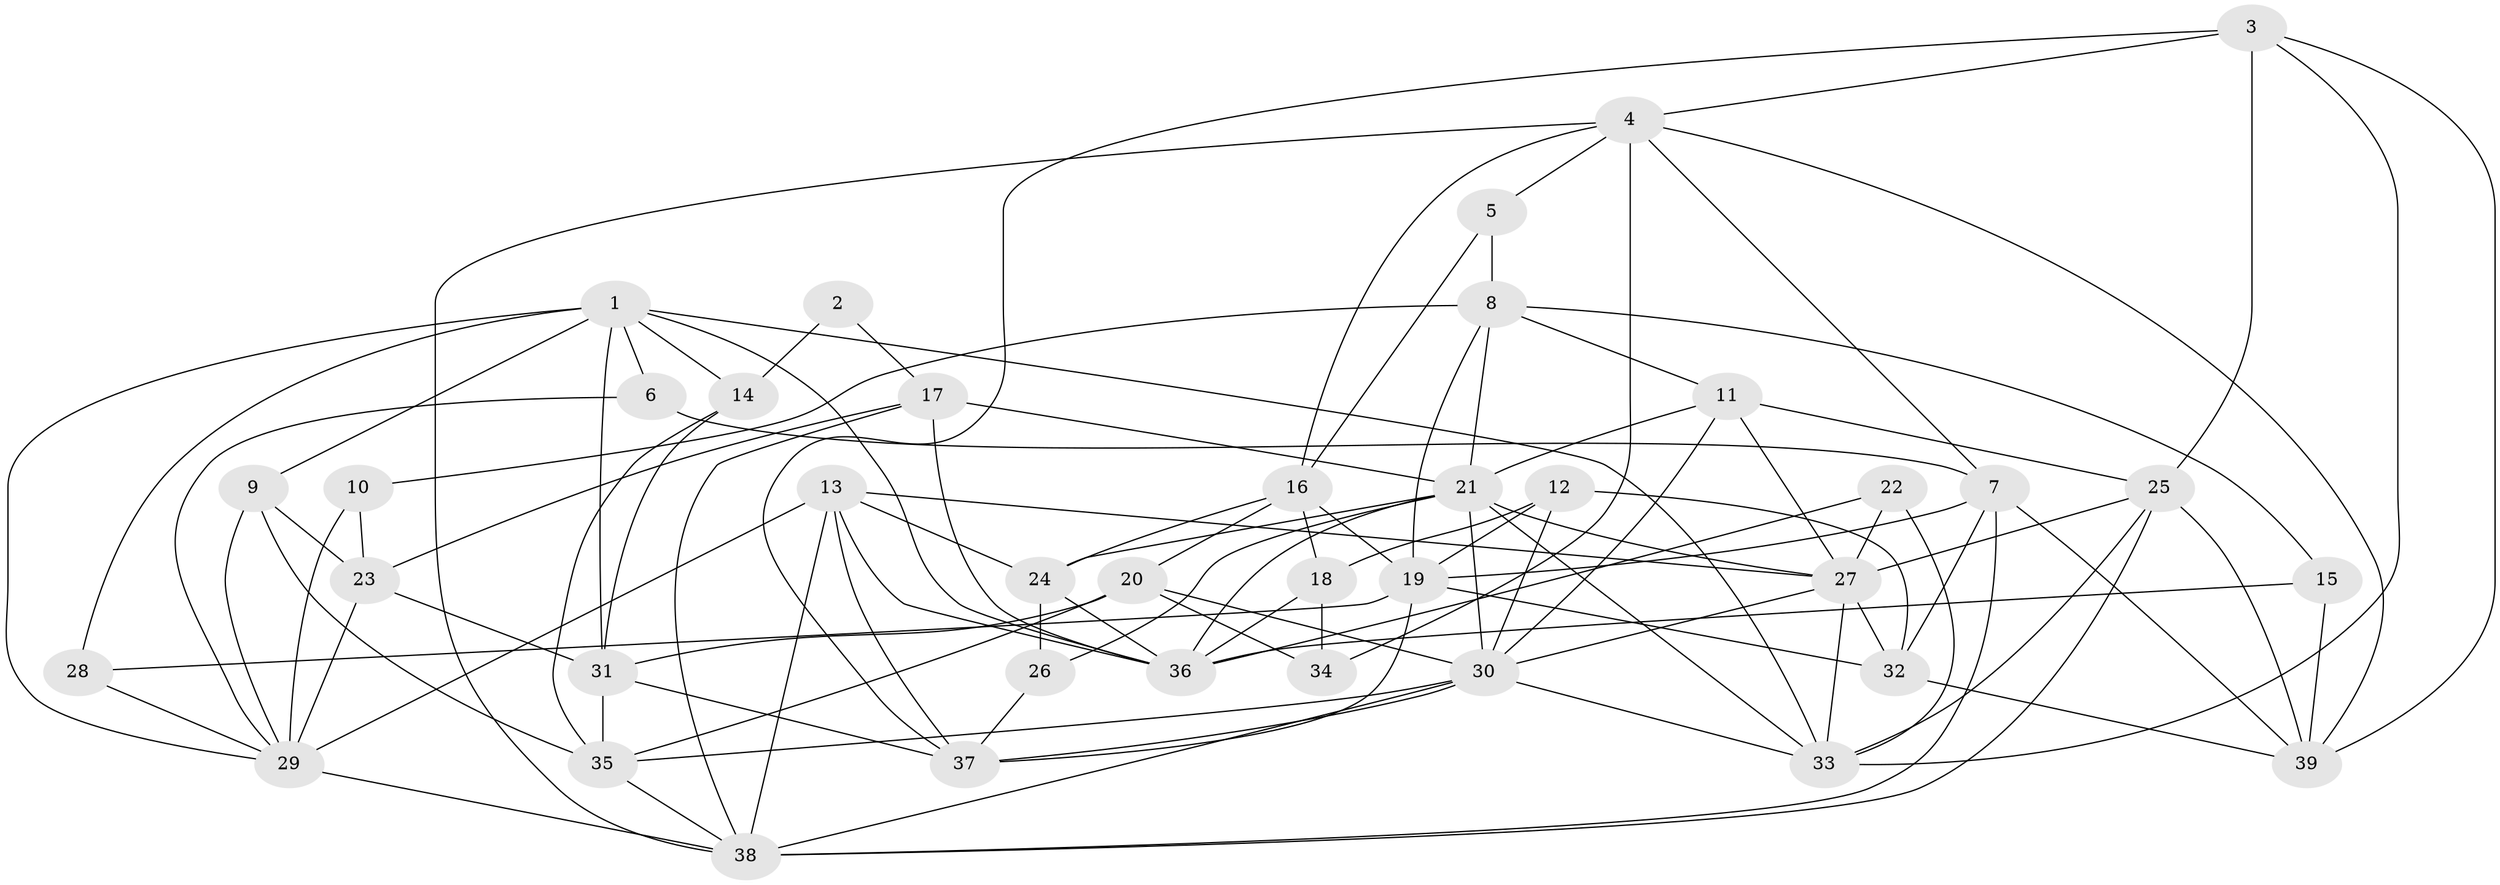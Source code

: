// original degree distribution, {4: 0.2987012987012987, 2: 0.11688311688311688, 5: 0.18181818181818182, 3: 0.2727272727272727, 8: 0.025974025974025976, 7: 0.012987012987012988, 6: 0.09090909090909091}
// Generated by graph-tools (version 1.1) at 2025/50/03/09/25 03:50:06]
// undirected, 39 vertices, 105 edges
graph export_dot {
graph [start="1"]
  node [color=gray90,style=filled];
  1;
  2;
  3;
  4;
  5;
  6;
  7;
  8;
  9;
  10;
  11;
  12;
  13;
  14;
  15;
  16;
  17;
  18;
  19;
  20;
  21;
  22;
  23;
  24;
  25;
  26;
  27;
  28;
  29;
  30;
  31;
  32;
  33;
  34;
  35;
  36;
  37;
  38;
  39;
  1 -- 6 [weight=1.0];
  1 -- 9 [weight=1.0];
  1 -- 14 [weight=1.0];
  1 -- 28 [weight=1.0];
  1 -- 29 [weight=1.0];
  1 -- 31 [weight=1.0];
  1 -- 33 [weight=1.0];
  1 -- 36 [weight=1.0];
  2 -- 14 [weight=1.0];
  2 -- 17 [weight=1.0];
  3 -- 4 [weight=1.0];
  3 -- 25 [weight=1.0];
  3 -- 33 [weight=1.0];
  3 -- 37 [weight=1.0];
  3 -- 39 [weight=1.0];
  4 -- 5 [weight=1.0];
  4 -- 7 [weight=1.0];
  4 -- 16 [weight=1.0];
  4 -- 34 [weight=1.0];
  4 -- 38 [weight=1.0];
  4 -- 39 [weight=1.0];
  5 -- 8 [weight=1.0];
  5 -- 16 [weight=1.0];
  6 -- 7 [weight=1.0];
  6 -- 29 [weight=1.0];
  7 -- 19 [weight=1.0];
  7 -- 32 [weight=1.0];
  7 -- 38 [weight=1.0];
  7 -- 39 [weight=1.0];
  8 -- 10 [weight=1.0];
  8 -- 11 [weight=1.0];
  8 -- 15 [weight=1.0];
  8 -- 19 [weight=1.0];
  8 -- 21 [weight=1.0];
  9 -- 23 [weight=1.0];
  9 -- 29 [weight=1.0];
  9 -- 35 [weight=1.0];
  10 -- 23 [weight=1.0];
  10 -- 29 [weight=2.0];
  11 -- 21 [weight=1.0];
  11 -- 25 [weight=1.0];
  11 -- 27 [weight=1.0];
  11 -- 30 [weight=1.0];
  12 -- 18 [weight=1.0];
  12 -- 19 [weight=1.0];
  12 -- 30 [weight=1.0];
  12 -- 32 [weight=1.0];
  13 -- 24 [weight=1.0];
  13 -- 27 [weight=1.0];
  13 -- 29 [weight=1.0];
  13 -- 36 [weight=1.0];
  13 -- 37 [weight=1.0];
  13 -- 38 [weight=1.0];
  14 -- 31 [weight=1.0];
  14 -- 35 [weight=1.0];
  15 -- 36 [weight=1.0];
  15 -- 39 [weight=1.0];
  16 -- 18 [weight=1.0];
  16 -- 19 [weight=1.0];
  16 -- 20 [weight=2.0];
  16 -- 24 [weight=1.0];
  17 -- 21 [weight=1.0];
  17 -- 23 [weight=1.0];
  17 -- 36 [weight=1.0];
  17 -- 38 [weight=1.0];
  18 -- 34 [weight=1.0];
  18 -- 36 [weight=1.0];
  19 -- 28 [weight=1.0];
  19 -- 32 [weight=1.0];
  19 -- 37 [weight=1.0];
  20 -- 30 [weight=1.0];
  20 -- 31 [weight=1.0];
  20 -- 34 [weight=1.0];
  20 -- 35 [weight=1.0];
  21 -- 24 [weight=1.0];
  21 -- 26 [weight=1.0];
  21 -- 27 [weight=1.0];
  21 -- 30 [weight=1.0];
  21 -- 33 [weight=1.0];
  21 -- 36 [weight=1.0];
  22 -- 27 [weight=1.0];
  22 -- 33 [weight=2.0];
  22 -- 36 [weight=1.0];
  23 -- 29 [weight=1.0];
  23 -- 31 [weight=1.0];
  24 -- 26 [weight=1.0];
  24 -- 36 [weight=1.0];
  25 -- 27 [weight=1.0];
  25 -- 33 [weight=1.0];
  25 -- 38 [weight=1.0];
  25 -- 39 [weight=1.0];
  26 -- 37 [weight=1.0];
  27 -- 30 [weight=1.0];
  27 -- 32 [weight=2.0];
  27 -- 33 [weight=1.0];
  28 -- 29 [weight=1.0];
  29 -- 38 [weight=1.0];
  30 -- 33 [weight=2.0];
  30 -- 35 [weight=2.0];
  30 -- 37 [weight=1.0];
  30 -- 38 [weight=1.0];
  31 -- 35 [weight=1.0];
  31 -- 37 [weight=1.0];
  32 -- 39 [weight=1.0];
  35 -- 38 [weight=1.0];
}
